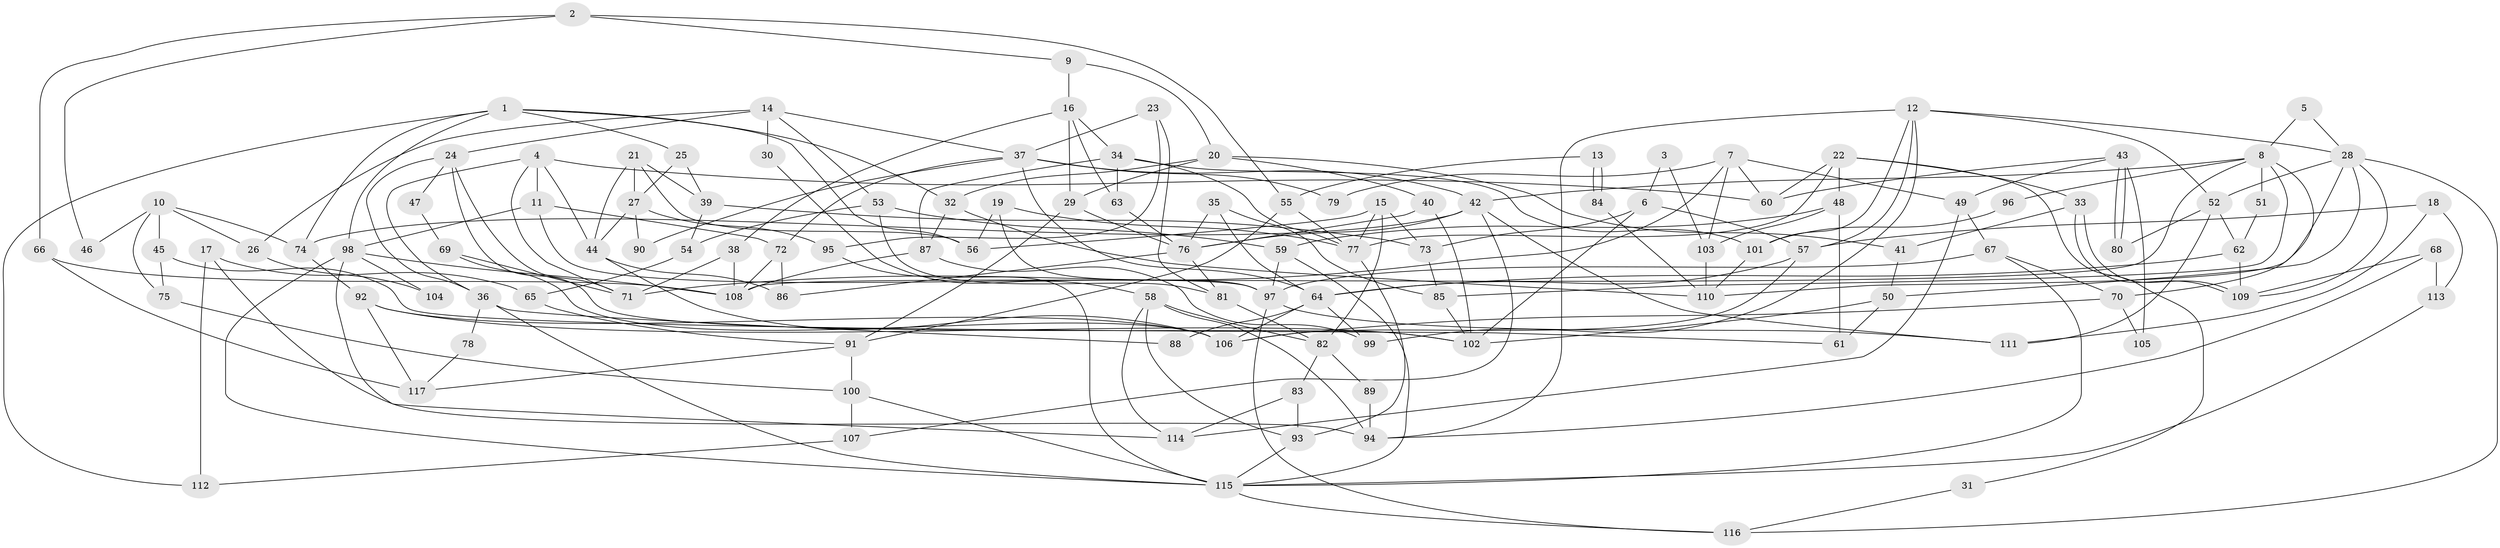 // coarse degree distribution, {2: 0.14285714285714285, 4: 0.24285714285714285, 5: 0.12857142857142856, 6: 0.1, 7: 0.07142857142857142, 3: 0.22857142857142856, 8: 0.05714285714285714, 11: 0.014285714285714285, 19: 0.014285714285714285}
// Generated by graph-tools (version 1.1) at 2025/52/03/04/25 21:52:32]
// undirected, 117 vertices, 234 edges
graph export_dot {
graph [start="1"]
  node [color=gray90,style=filled];
  1;
  2;
  3;
  4;
  5;
  6;
  7;
  8;
  9;
  10;
  11;
  12;
  13;
  14;
  15;
  16;
  17;
  18;
  19;
  20;
  21;
  22;
  23;
  24;
  25;
  26;
  27;
  28;
  29;
  30;
  31;
  32;
  33;
  34;
  35;
  36;
  37;
  38;
  39;
  40;
  41;
  42;
  43;
  44;
  45;
  46;
  47;
  48;
  49;
  50;
  51;
  52;
  53;
  54;
  55;
  56;
  57;
  58;
  59;
  60;
  61;
  62;
  63;
  64;
  65;
  66;
  67;
  68;
  69;
  70;
  71;
  72;
  73;
  74;
  75;
  76;
  77;
  78;
  79;
  80;
  81;
  82;
  83;
  84;
  85;
  86;
  87;
  88;
  89;
  90;
  91;
  92;
  93;
  94;
  95;
  96;
  97;
  98;
  99;
  100;
  101;
  102;
  103;
  104;
  105;
  106;
  107;
  108;
  109;
  110;
  111;
  112;
  113;
  114;
  115;
  116;
  117;
  1 -- 32;
  1 -- 98;
  1 -- 25;
  1 -- 56;
  1 -- 74;
  1 -- 112;
  2 -- 66;
  2 -- 9;
  2 -- 46;
  2 -- 55;
  3 -- 6;
  3 -- 103;
  4 -- 60;
  4 -- 36;
  4 -- 11;
  4 -- 44;
  4 -- 71;
  5 -- 8;
  5 -- 28;
  6 -- 57;
  6 -- 102;
  6 -- 73;
  7 -- 71;
  7 -- 103;
  7 -- 49;
  7 -- 60;
  7 -- 79;
  8 -- 108;
  8 -- 42;
  8 -- 51;
  8 -- 70;
  8 -- 85;
  8 -- 96;
  9 -- 20;
  9 -- 16;
  10 -- 74;
  10 -- 45;
  10 -- 26;
  10 -- 46;
  10 -- 75;
  11 -- 72;
  11 -- 97;
  11 -- 98;
  12 -- 57;
  12 -- 28;
  12 -- 52;
  12 -- 94;
  12 -- 99;
  12 -- 101;
  13 -- 55;
  13 -- 84;
  13 -- 84;
  14 -- 53;
  14 -- 37;
  14 -- 24;
  14 -- 26;
  14 -- 30;
  15 -- 82;
  15 -- 73;
  15 -- 56;
  15 -- 77;
  16 -- 29;
  16 -- 63;
  16 -- 34;
  16 -- 38;
  17 -- 65;
  17 -- 94;
  17 -- 112;
  18 -- 111;
  18 -- 57;
  18 -- 113;
  19 -- 56;
  19 -- 97;
  19 -- 77;
  20 -- 32;
  20 -- 40;
  20 -- 29;
  20 -- 41;
  21 -- 56;
  21 -- 27;
  21 -- 39;
  21 -- 44;
  22 -- 60;
  22 -- 77;
  22 -- 31;
  22 -- 33;
  22 -- 48;
  23 -- 81;
  23 -- 37;
  23 -- 95;
  24 -- 102;
  24 -- 36;
  24 -- 47;
  24 -- 71;
  25 -- 27;
  25 -- 39;
  26 -- 104;
  27 -- 44;
  27 -- 95;
  27 -- 90;
  28 -- 52;
  28 -- 50;
  28 -- 109;
  28 -- 110;
  28 -- 116;
  29 -- 91;
  29 -- 76;
  30 -- 58;
  31 -- 116;
  32 -- 110;
  32 -- 87;
  33 -- 109;
  33 -- 109;
  33 -- 41;
  34 -- 77;
  34 -- 63;
  34 -- 87;
  34 -- 101;
  35 -- 85;
  35 -- 64;
  35 -- 76;
  36 -- 115;
  36 -- 78;
  36 -- 88;
  37 -- 42;
  37 -- 72;
  37 -- 64;
  37 -- 79;
  37 -- 90;
  38 -- 71;
  38 -- 108;
  39 -- 54;
  39 -- 73;
  40 -- 102;
  40 -- 76;
  41 -- 50;
  42 -- 111;
  42 -- 76;
  42 -- 74;
  42 -- 107;
  43 -- 80;
  43 -- 80;
  43 -- 49;
  43 -- 60;
  43 -- 105;
  44 -- 86;
  44 -- 106;
  45 -- 61;
  45 -- 75;
  47 -- 69;
  48 -- 59;
  48 -- 61;
  48 -- 103;
  49 -- 67;
  49 -- 114;
  50 -- 102;
  50 -- 61;
  51 -- 62;
  52 -- 62;
  52 -- 80;
  52 -- 111;
  53 -- 81;
  53 -- 59;
  53 -- 54;
  54 -- 65;
  55 -- 77;
  55 -- 91;
  57 -- 106;
  57 -- 64;
  58 -- 114;
  58 -- 93;
  58 -- 82;
  58 -- 94;
  59 -- 115;
  59 -- 97;
  62 -- 109;
  62 -- 64;
  63 -- 76;
  64 -- 99;
  64 -- 88;
  64 -- 106;
  65 -- 91;
  66 -- 117;
  66 -- 108;
  67 -- 97;
  67 -- 70;
  67 -- 115;
  68 -- 109;
  68 -- 94;
  68 -- 113;
  69 -- 71;
  69 -- 106;
  70 -- 106;
  70 -- 105;
  72 -- 108;
  72 -- 86;
  73 -- 85;
  74 -- 92;
  75 -- 100;
  76 -- 81;
  76 -- 86;
  77 -- 93;
  78 -- 117;
  81 -- 82;
  82 -- 83;
  82 -- 89;
  83 -- 114;
  83 -- 93;
  84 -- 110;
  85 -- 102;
  87 -- 108;
  87 -- 99;
  89 -- 94;
  91 -- 100;
  91 -- 117;
  92 -- 106;
  92 -- 102;
  92 -- 117;
  93 -- 115;
  95 -- 115;
  96 -- 101;
  97 -- 116;
  97 -- 111;
  98 -- 115;
  98 -- 104;
  98 -- 108;
  98 -- 114;
  100 -- 115;
  100 -- 107;
  101 -- 110;
  103 -- 110;
  107 -- 112;
  113 -- 115;
  115 -- 116;
}
